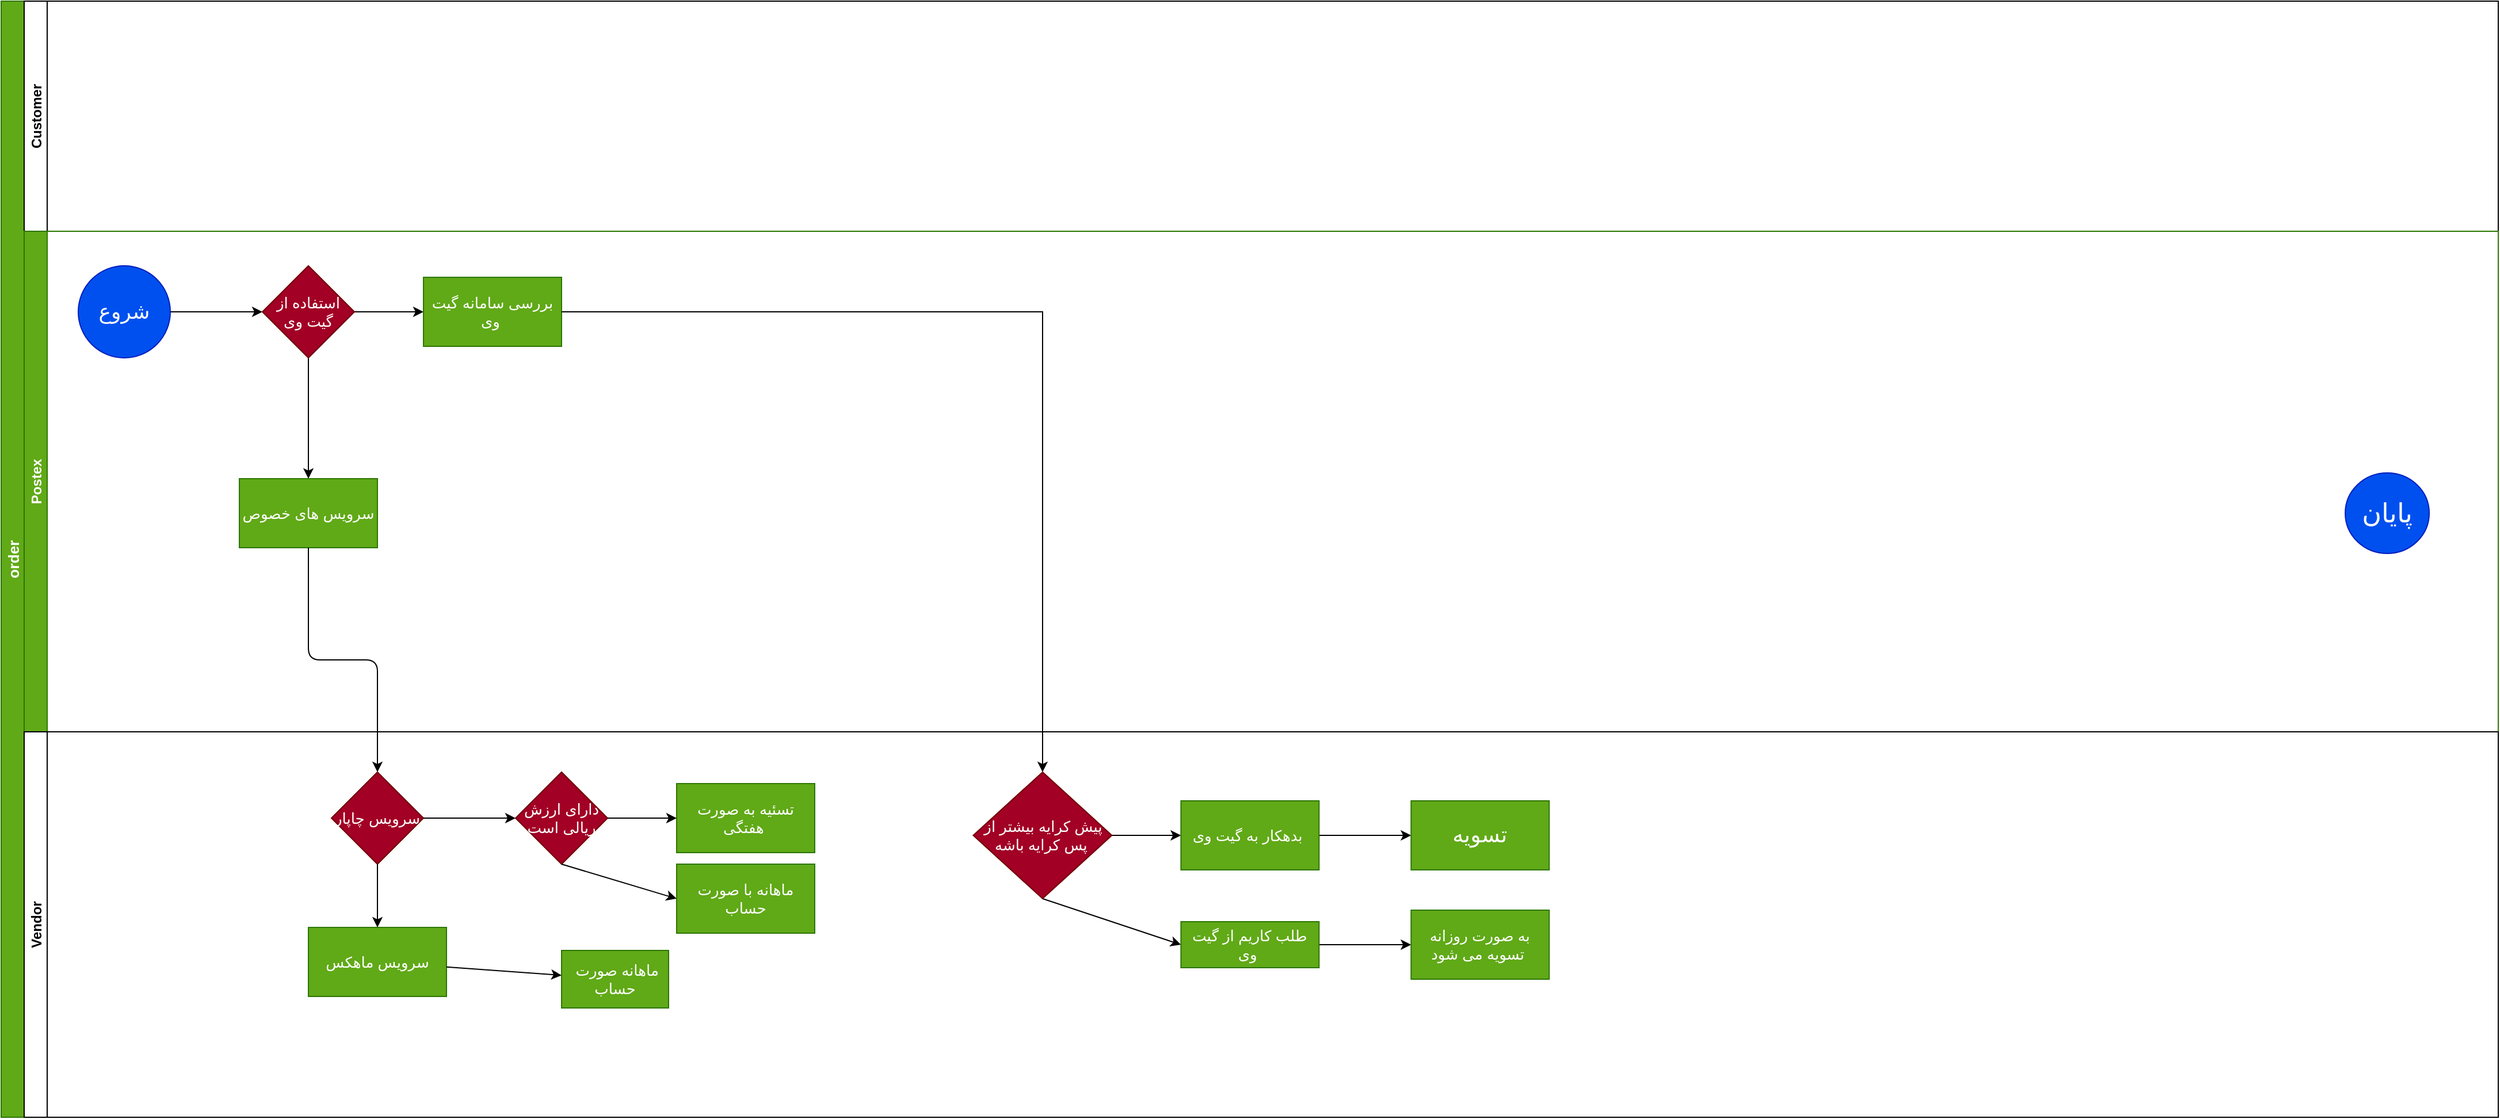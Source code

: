 <mxfile>
    <diagram id="CXXSiYioIeRtVV1KvOWu" name="Page-1">
        <mxGraphModel dx="1223" dy="945" grid="1" gridSize="10" guides="1" tooltips="1" connect="1" arrows="1" fold="1" page="1" pageScale="1" pageWidth="2336" pageHeight="1654" math="0" shadow="0">
            <root>
                <mxCell id="0"/>
                <mxCell id="1" parent="0"/>
                <mxCell id="2" value="order" style="swimlane;childLayout=stackLayout;resizeParent=1;resizeParentMax=0;horizontal=0;startSize=20;horizontalStack=0;fillColor=#60a917;strokeColor=#2D7600;fontColor=#ffffff;fontSize=13;" parent="1" vertex="1">
                    <mxGeometry x="83" y="80" width="2170" height="970" as="geometry"/>
                </mxCell>
                <mxCell id="3" value="Customer" style="swimlane;startSize=20;horizontal=0;" parent="2" vertex="1">
                    <mxGeometry x="20" width="2150" height="200" as="geometry"/>
                </mxCell>
                <mxCell id="20" value="Postex" style="swimlane;startSize=20;horizontal=0;fillColor=#60a917;strokeColor=#2D7600;fontColor=#ffffff;" parent="2" vertex="1">
                    <mxGeometry x="20" y="200" width="2150" height="435" as="geometry"/>
                </mxCell>
                <mxCell id="76" value="" style="edgeStyle=none;html=1;" parent="20" source="22" target="75" edge="1">
                    <mxGeometry relative="1" as="geometry"/>
                </mxCell>
                <mxCell id="22" value="&lt;font style=&quot;font-size: 18px&quot;&gt;شروع&lt;/font&gt;" style="ellipse;whiteSpace=wrap;html=1;aspect=fixed;fontSize=13;fillColor=#0050ef;strokeColor=#001DBC;fontColor=#ffffff;" parent="20" vertex="1">
                    <mxGeometry x="47" y="30" width="80" height="80" as="geometry"/>
                </mxCell>
                <mxCell id="29" value="&lt;font style=&quot;font-size: 23px&quot;&gt;پایان&lt;/font&gt;" style="ellipse;whiteSpace=wrap;html=1;fillColor=#0050ef;strokeColor=#001DBC;fontColor=#ffffff;" parent="20" vertex="1">
                    <mxGeometry x="2017" y="210" width="73" height="70" as="geometry"/>
                </mxCell>
                <mxCell id="78" value="" style="edgeStyle=none;html=1;" parent="20" source="75" target="77" edge="1">
                    <mxGeometry relative="1" as="geometry"/>
                </mxCell>
                <mxCell id="93" value="" style="edgeStyle=none;html=1;" parent="20" source="75" target="92" edge="1">
                    <mxGeometry relative="1" as="geometry"/>
                </mxCell>
                <mxCell id="75" value="استفاده از گیت وی" style="rhombus;whiteSpace=wrap;html=1;fontSize=13;fontColor=#ffffff;strokeColor=#6F0000;fillColor=#a20025;" parent="20" vertex="1">
                    <mxGeometry x="207" y="30" width="80" height="80" as="geometry"/>
                </mxCell>
                <mxCell id="77" value="بررسی سامانه گیت وی&amp;nbsp;" style="whiteSpace=wrap;html=1;fontSize=13;fontColor=#ffffff;strokeColor=#2D7600;fillColor=#60a917;" parent="20" vertex="1">
                    <mxGeometry x="347" y="40" width="120" height="60" as="geometry"/>
                </mxCell>
                <mxCell id="92" value="سرویس های خصوص" style="whiteSpace=wrap;html=1;fontSize=13;fontColor=#ffffff;strokeColor=#2D7600;fillColor=#60a917;" parent="20" vertex="1">
                    <mxGeometry x="187" y="215" width="120" height="60" as="geometry"/>
                </mxCell>
                <mxCell id="58" value="Vendor" style="swimlane;startSize=20;horizontal=0;" parent="2" vertex="1">
                    <mxGeometry x="20" y="635" width="2150" height="335" as="geometry"/>
                </mxCell>
                <mxCell id="82" value="" style="edgeStyle=none;html=1;" parent="58" source="79" target="81" edge="1">
                    <mxGeometry relative="1" as="geometry"/>
                </mxCell>
                <mxCell id="87" style="edgeStyle=none;html=1;exitX=0.5;exitY=1;exitDx=0;exitDy=0;entryX=0;entryY=0.5;entryDx=0;entryDy=0;" parent="58" source="79" target="85" edge="1">
                    <mxGeometry relative="1" as="geometry"/>
                </mxCell>
                <mxCell id="79" value="پیش کرایه بیشتر از پس کرایه باشه&amp;nbsp;" style="rhombus;whiteSpace=wrap;html=1;fontSize=13;fontColor=#ffffff;strokeColor=#6F0000;fillColor=#a20025;" parent="58" vertex="1">
                    <mxGeometry x="824.75" y="35" width="120.5" height="110" as="geometry"/>
                </mxCell>
                <mxCell id="84" value="" style="edgeStyle=none;html=1;" parent="58" source="81" target="83" edge="1">
                    <mxGeometry relative="1" as="geometry"/>
                </mxCell>
                <mxCell id="81" value="بدهکار به گیت وی&amp;nbsp;" style="whiteSpace=wrap;html=1;fontSize=13;fontColor=#ffffff;strokeColor=#2D7600;fillColor=#60a917;" parent="58" vertex="1">
                    <mxGeometry x="1005.25" y="60" width="120" height="60" as="geometry"/>
                </mxCell>
                <mxCell id="83" value="&lt;font style=&quot;font-size: 19px&quot;&gt;تسویه&lt;/font&gt;" style="whiteSpace=wrap;html=1;fontSize=13;fontColor=#ffffff;strokeColor=#2D7600;fillColor=#60a917;" parent="58" vertex="1">
                    <mxGeometry x="1205.25" y="60" width="120" height="60" as="geometry"/>
                </mxCell>
                <mxCell id="89" value="" style="edgeStyle=none;html=1;" parent="58" source="85" target="88" edge="1">
                    <mxGeometry relative="1" as="geometry"/>
                </mxCell>
                <mxCell id="85" value="طلب کاریم از گیت وی&amp;nbsp;" style="whiteSpace=wrap;html=1;fontSize=13;fontColor=#ffffff;strokeColor=#2D7600;fillColor=#60a917;" parent="58" vertex="1">
                    <mxGeometry x="1005.25" y="165" width="120" height="40" as="geometry"/>
                </mxCell>
                <mxCell id="88" value="به صورت روزانه تسویه می شود&amp;nbsp;" style="whiteSpace=wrap;html=1;fontSize=13;fontColor=#ffffff;strokeColor=#2D7600;fillColor=#60a917;" parent="58" vertex="1">
                    <mxGeometry x="1205.25" y="155" width="120" height="60" as="geometry"/>
                </mxCell>
                <mxCell id="96" value="سرویس چاپار" style="rhombus;whiteSpace=wrap;html=1;fontSize=13;fontColor=#ffffff;strokeColor=#6F0000;fillColor=#a20025;" parent="58" vertex="1">
                    <mxGeometry x="267" y="35" width="80" height="80" as="geometry"/>
                </mxCell>
                <mxCell id="100" value="دارای ارزش ریالی است" style="rhombus;whiteSpace=wrap;html=1;fontSize=13;fontColor=#ffffff;strokeColor=#6F0000;fillColor=#a20025;" parent="58" vertex="1">
                    <mxGeometry x="427" y="35" width="80" height="80" as="geometry"/>
                </mxCell>
                <mxCell id="101" value="" style="edgeStyle=none;html=1;" parent="58" source="96" target="100" edge="1">
                    <mxGeometry relative="1" as="geometry"/>
                </mxCell>
                <mxCell id="102" value="تسئیه به صورت هفتگی&amp;nbsp;" style="whiteSpace=wrap;html=1;fontSize=13;fontColor=#ffffff;strokeColor=#2D7600;fillColor=#60a917;" parent="58" vertex="1">
                    <mxGeometry x="567" y="45" width="120" height="60" as="geometry"/>
                </mxCell>
                <mxCell id="103" value="" style="edgeStyle=none;html=1;" parent="58" source="100" target="102" edge="1">
                    <mxGeometry relative="1" as="geometry"/>
                </mxCell>
                <mxCell id="104" value="ماهانه با صورت حساب" style="whiteSpace=wrap;html=1;fontSize=13;fontColor=#ffffff;strokeColor=#2D7600;fillColor=#60a917;" parent="58" vertex="1">
                    <mxGeometry x="567" y="115" width="120" height="60" as="geometry"/>
                </mxCell>
                <mxCell id="105" value="" style="edgeStyle=none;html=1;entryX=0;entryY=0.5;entryDx=0;entryDy=0;exitX=0.5;exitY=1;exitDx=0;exitDy=0;" parent="58" source="100" target="104" edge="1">
                    <mxGeometry relative="1" as="geometry"/>
                </mxCell>
                <mxCell id="106" value="سرویس ماهکس" style="whiteSpace=wrap;html=1;fontSize=13;fontColor=#ffffff;strokeColor=#2D7600;fillColor=#60a917;" parent="58" vertex="1">
                    <mxGeometry x="247" y="170" width="120" height="60" as="geometry"/>
                </mxCell>
                <mxCell id="107" value="" style="edgeStyle=none;html=1;" parent="58" source="96" target="106" edge="1">
                    <mxGeometry relative="1" as="geometry"/>
                </mxCell>
                <mxCell id="108" value="&amp;nbsp;ماهانه صورت حساب" style="whiteSpace=wrap;html=1;fontSize=13;fontColor=#ffffff;strokeColor=#2D7600;fillColor=#60a917;" parent="58" vertex="1">
                    <mxGeometry x="467" y="190" width="93" height="50" as="geometry"/>
                </mxCell>
                <mxCell id="109" value="" style="edgeStyle=none;html=1;" parent="58" source="106" target="108" edge="1">
                    <mxGeometry relative="1" as="geometry"/>
                </mxCell>
                <mxCell id="97" value="" style="edgeStyle=orthogonalEdgeStyle;html=1;" parent="2" source="92" target="96" edge="1">
                    <mxGeometry relative="1" as="geometry"/>
                </mxCell>
                <mxCell id="110" style="edgeStyle=orthogonalEdgeStyle;html=1;exitX=1;exitY=0.5;exitDx=0;exitDy=0;entryX=0.5;entryY=0;entryDx=0;entryDy=0;rounded=0;" edge="1" parent="2" source="77" target="79">
                    <mxGeometry relative="1" as="geometry"/>
                </mxCell>
            </root>
        </mxGraphModel>
    </diagram>
</mxfile>